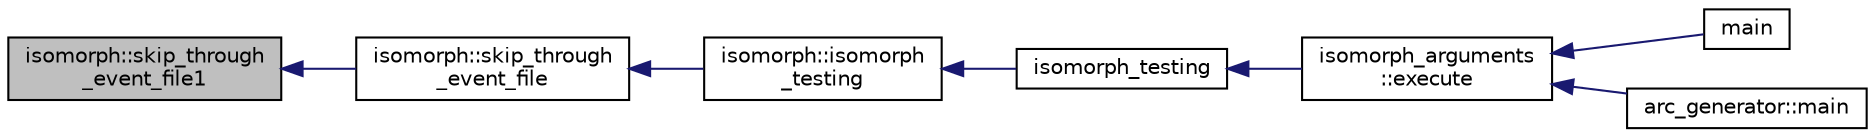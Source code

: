 digraph "isomorph::skip_through_event_file1"
{
  edge [fontname="Helvetica",fontsize="10",labelfontname="Helvetica",labelfontsize="10"];
  node [fontname="Helvetica",fontsize="10",shape=record];
  rankdir="LR";
  Node13103 [label="isomorph::skip_through\l_event_file1",height=0.2,width=0.4,color="black", fillcolor="grey75", style="filled", fontcolor="black"];
  Node13103 -> Node13104 [dir="back",color="midnightblue",fontsize="10",style="solid",fontname="Helvetica"];
  Node13104 [label="isomorph::skip_through\l_event_file",height=0.2,width=0.4,color="black", fillcolor="white", style="filled",URL="$d3/d5f/classisomorph.html#acdf47597968e29ce30e6b14c19660757"];
  Node13104 -> Node13105 [dir="back",color="midnightblue",fontsize="10",style="solid",fontname="Helvetica"];
  Node13105 [label="isomorph::isomorph\l_testing",height=0.2,width=0.4,color="black", fillcolor="white", style="filled",URL="$d3/d5f/classisomorph.html#ad7945ec94ba0ba16953482edfaa4da6e"];
  Node13105 -> Node13106 [dir="back",color="midnightblue",fontsize="10",style="solid",fontname="Helvetica"];
  Node13106 [label="isomorph_testing",height=0.2,width=0.4,color="black", fillcolor="white", style="filled",URL="$d4/d7e/isomorph__global_8_c.html#a5a73cbe9f89c4727f086482ee2d238f9"];
  Node13106 -> Node13107 [dir="back",color="midnightblue",fontsize="10",style="solid",fontname="Helvetica"];
  Node13107 [label="isomorph_arguments\l::execute",height=0.2,width=0.4,color="black", fillcolor="white", style="filled",URL="$d5/de4/classisomorph__arguments.html#aa85e472d14906abdd5672dc66027583e"];
  Node13107 -> Node13108 [dir="back",color="midnightblue",fontsize="10",style="solid",fontname="Helvetica"];
  Node13108 [label="main",height=0.2,width=0.4,color="black", fillcolor="white", style="filled",URL="$d1/d5e/blt__main_8_c.html#a217dbf8b442f20279ea00b898af96f52"];
  Node13107 -> Node13109 [dir="back",color="midnightblue",fontsize="10",style="solid",fontname="Helvetica"];
  Node13109 [label="arc_generator::main",height=0.2,width=0.4,color="black", fillcolor="white", style="filled",URL="$d4/d21/classarc__generator.html#ad80140b51b165dad1fe6ab232be7829a"];
}
